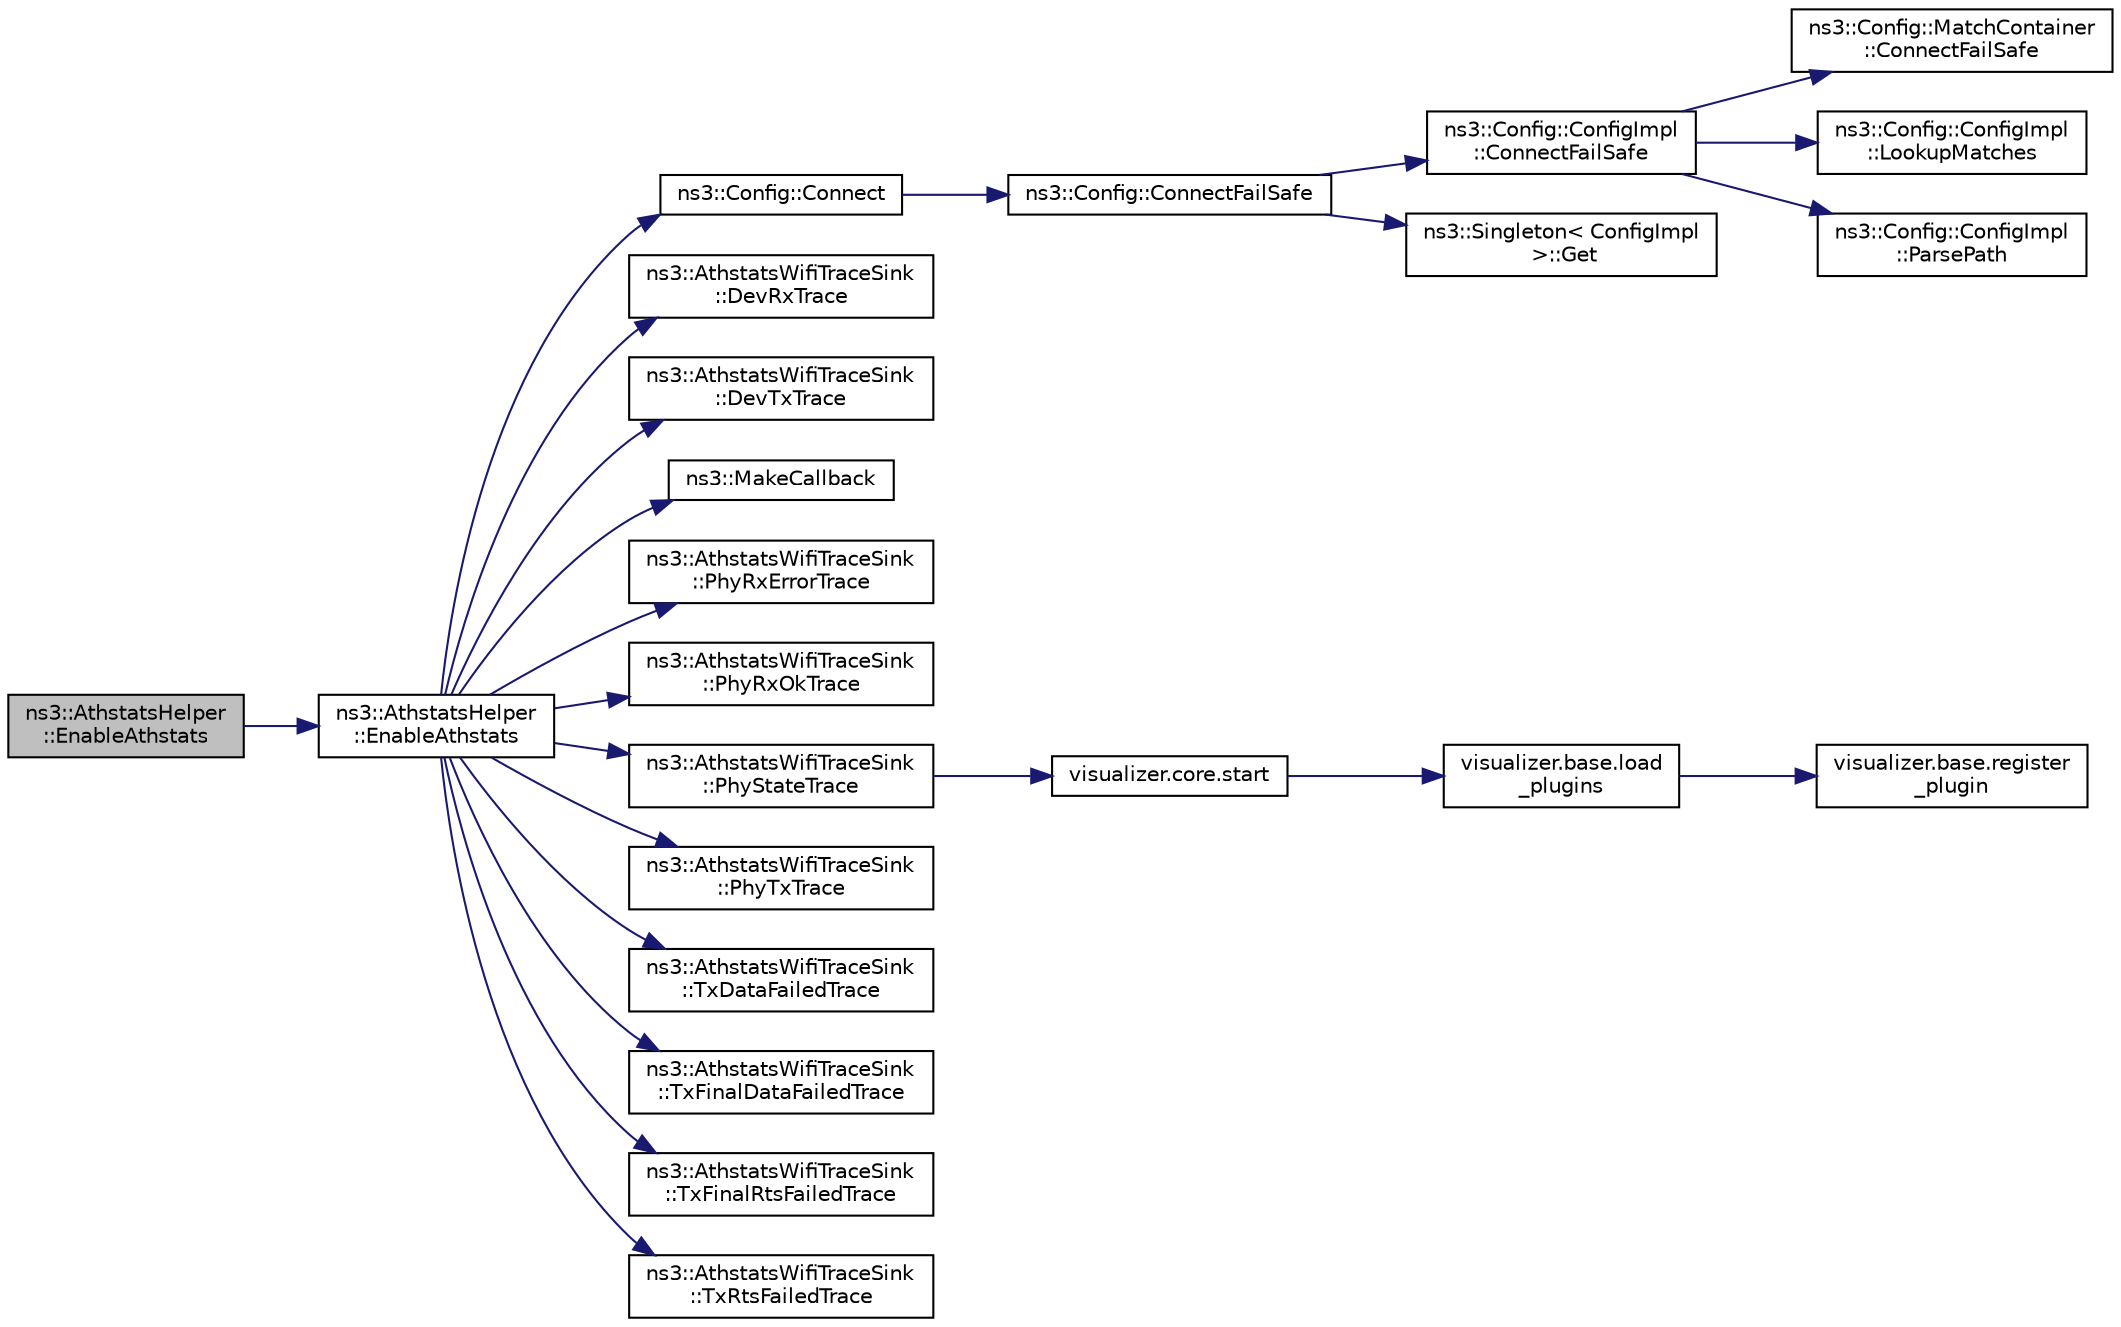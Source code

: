 digraph "ns3::AthstatsHelper::EnableAthstats"
{
 // LATEX_PDF_SIZE
  edge [fontname="Helvetica",fontsize="10",labelfontname="Helvetica",labelfontsize="10"];
  node [fontname="Helvetica",fontsize="10",shape=record];
  rankdir="LR";
  Node1 [label="ns3::AthstatsHelper\l::EnableAthstats",height=0.2,width=0.4,color="black", fillcolor="grey75", style="filled", fontcolor="black",tooltip="Enable athstats."];
  Node1 -> Node2 [color="midnightblue",fontsize="10",style="solid",fontname="Helvetica"];
  Node2 [label="ns3::AthstatsHelper\l::EnableAthstats",height=0.2,width=0.4,color="black", fillcolor="white", style="filled",URL="$classns3_1_1_athstats_helper.html#aa8fa3e8309af2f6a7293b3b1364a6f8f",tooltip="Enable athstats."];
  Node2 -> Node3 [color="midnightblue",fontsize="10",style="solid",fontname="Helvetica"];
  Node3 [label="ns3::Config::Connect",height=0.2,width=0.4,color="black", fillcolor="white", style="filled",URL="$group__config.html#ga4014f151241cd0939b6cb64409605736",tooltip=" "];
  Node3 -> Node4 [color="midnightblue",fontsize="10",style="solid",fontname="Helvetica"];
  Node4 [label="ns3::Config::ConnectFailSafe",height=0.2,width=0.4,color="black", fillcolor="white", style="filled",URL="$namespacens3_1_1_config.html#aad60d6903a15881b81e982ad5312114a",tooltip="This function will attempt to find all trace sources which match the input path and will then connect..."];
  Node4 -> Node5 [color="midnightblue",fontsize="10",style="solid",fontname="Helvetica"];
  Node5 [label="ns3::Config::ConfigImpl\l::ConnectFailSafe",height=0.2,width=0.4,color="black", fillcolor="white", style="filled",URL="$classns3_1_1_config_1_1_config_impl.html#a5761c70117341e4ea296917bc095e6c0",tooltip="This function will attempt to find all trace sources which match the input path and will then connect..."];
  Node5 -> Node6 [color="midnightblue",fontsize="10",style="solid",fontname="Helvetica"];
  Node6 [label="ns3::Config::MatchContainer\l::ConnectFailSafe",height=0.2,width=0.4,color="black", fillcolor="white", style="filled",URL="$classns3_1_1_config_1_1_match_container.html#a8f3c268d2e6a9daec975497d200ec324",tooltip="Connect the specified sink to all the objects stored in this container."];
  Node5 -> Node7 [color="midnightblue",fontsize="10",style="solid",fontname="Helvetica"];
  Node7 [label="ns3::Config::ConfigImpl\l::LookupMatches",height=0.2,width=0.4,color="black", fillcolor="white", style="filled",URL="$classns3_1_1_config_1_1_config_impl.html#aef8d461e235704cdeb8a85581ba249fb",tooltip=" "];
  Node5 -> Node8 [color="midnightblue",fontsize="10",style="solid",fontname="Helvetica"];
  Node8 [label="ns3::Config::ConfigImpl\l::ParsePath",height=0.2,width=0.4,color="black", fillcolor="white", style="filled",URL="$classns3_1_1_config_1_1_config_impl.html#ab482a563857309e0e70beba3af32be71",tooltip="Break a Config path into the leading path and the last leaf token."];
  Node4 -> Node9 [color="midnightblue",fontsize="10",style="solid",fontname="Helvetica"];
  Node9 [label="ns3::Singleton\< ConfigImpl\l \>::Get",height=0.2,width=0.4,color="black", fillcolor="white", style="filled",URL="$classns3_1_1_singleton.html#a80a2cd3c25a27ea72add7a9f7a141ffa",tooltip="Get a pointer to the singleton instance."];
  Node2 -> Node10 [color="midnightblue",fontsize="10",style="solid",fontname="Helvetica"];
  Node10 [label="ns3::AthstatsWifiTraceSink\l::DevRxTrace",height=0.2,width=0.4,color="black", fillcolor="white", style="filled",URL="$classns3_1_1_athstats_wifi_trace_sink.html#a3caa61a03112c38a690562a97eff88e0",tooltip="function to be called when the net device receives a packet"];
  Node2 -> Node11 [color="midnightblue",fontsize="10",style="solid",fontname="Helvetica"];
  Node11 [label="ns3::AthstatsWifiTraceSink\l::DevTxTrace",height=0.2,width=0.4,color="black", fillcolor="white", style="filled",URL="$classns3_1_1_athstats_wifi_trace_sink.html#a819944bc5c793fb4f8b0a50f9bcc9ad9",tooltip="function to be called when the net device transmits a packet"];
  Node2 -> Node12 [color="midnightblue",fontsize="10",style="solid",fontname="Helvetica"];
  Node12 [label="ns3::MakeCallback",height=0.2,width=0.4,color="black", fillcolor="white", style="filled",URL="$namespacens3.html#af1dde3c04374147fca0cfe3b0766d664",tooltip="Build Callbacks for class method members which take varying numbers of arguments and potentially retu..."];
  Node2 -> Node13 [color="midnightblue",fontsize="10",style="solid",fontname="Helvetica"];
  Node13 [label="ns3::AthstatsWifiTraceSink\l::PhyRxErrorTrace",height=0.2,width=0.4,color="black", fillcolor="white", style="filled",URL="$classns3_1_1_athstats_wifi_trace_sink.html#a6e65ff0ceae205118fc40867f18988e5",tooltip="Function to be called when a frame reception by the PHY layer of the considered device resulted in an..."];
  Node2 -> Node14 [color="midnightblue",fontsize="10",style="solid",fontname="Helvetica"];
  Node14 [label="ns3::AthstatsWifiTraceSink\l::PhyRxOkTrace",height=0.2,width=0.4,color="black", fillcolor="white", style="filled",URL="$classns3_1_1_athstats_wifi_trace_sink.html#a2bcee4c270902c401a4af1a63667499f",tooltip="Function to be called when the PHY layer of the considered device receives a frame."];
  Node2 -> Node15 [color="midnightblue",fontsize="10",style="solid",fontname="Helvetica"];
  Node15 [label="ns3::AthstatsWifiTraceSink\l::PhyStateTrace",height=0.2,width=0.4,color="black", fillcolor="white", style="filled",URL="$classns3_1_1_athstats_wifi_trace_sink.html#a6e5346f6b6a267ee276419c201297b39",tooltip="Function to be called when the PHY layer of the considered device changes state."];
  Node15 -> Node16 [color="midnightblue",fontsize="10",style="solid",fontname="Helvetica"];
  Node16 [label="visualizer.core.start",height=0.2,width=0.4,color="black", fillcolor="white", style="filled",URL="$namespacevisualizer_1_1core.html#a2a35e5d8a34af358b508dac8635754e0",tooltip=" "];
  Node16 -> Node17 [color="midnightblue",fontsize="10",style="solid",fontname="Helvetica"];
  Node17 [label="visualizer.base.load\l_plugins",height=0.2,width=0.4,color="black", fillcolor="white", style="filled",URL="$namespacevisualizer_1_1base.html#ad171497a5ff1afe0a73bedaebf35448f",tooltip=" "];
  Node17 -> Node18 [color="midnightblue",fontsize="10",style="solid",fontname="Helvetica"];
  Node18 [label="visualizer.base.register\l_plugin",height=0.2,width=0.4,color="black", fillcolor="white", style="filled",URL="$namespacevisualizer_1_1base.html#a6b0ffcff1e17ec4027496f50177e5b9e",tooltip=" "];
  Node2 -> Node19 [color="midnightblue",fontsize="10",style="solid",fontname="Helvetica"];
  Node19 [label="ns3::AthstatsWifiTraceSink\l::PhyTxTrace",height=0.2,width=0.4,color="black", fillcolor="white", style="filled",URL="$classns3_1_1_athstats_wifi_trace_sink.html#a84f788ebed6522f48a3b36ea173650c2",tooltip="Function to be called when a frame is being transmitted by the PHY layer of the considered device."];
  Node2 -> Node20 [color="midnightblue",fontsize="10",style="solid",fontname="Helvetica"];
  Node20 [label="ns3::AthstatsWifiTraceSink\l::TxDataFailedTrace",height=0.2,width=0.4,color="black", fillcolor="white", style="filled",URL="$classns3_1_1_athstats_wifi_trace_sink.html#abc308a4d8b65afc5775cf4001515909c",tooltip="Function to be called when a data frame transmission by the considered device has failed."];
  Node2 -> Node21 [color="midnightblue",fontsize="10",style="solid",fontname="Helvetica"];
  Node21 [label="ns3::AthstatsWifiTraceSink\l::TxFinalDataFailedTrace",height=0.2,width=0.4,color="black", fillcolor="white", style="filled",URL="$classns3_1_1_athstats_wifi_trace_sink.html#a29e9dddeb7bd821037a2ff8edeba1353",tooltip="Function to be called when the transmission of a data frame has exceeded the retry limit."];
  Node2 -> Node22 [color="midnightblue",fontsize="10",style="solid",fontname="Helvetica"];
  Node22 [label="ns3::AthstatsWifiTraceSink\l::TxFinalRtsFailedTrace",height=0.2,width=0.4,color="black", fillcolor="white", style="filled",URL="$classns3_1_1_athstats_wifi_trace_sink.html#a029bc1c199f7331467a57d3e304e0981",tooltip="Function to be called when the transmission of a RTS frame has exceeded the retry limit."];
  Node2 -> Node23 [color="midnightblue",fontsize="10",style="solid",fontname="Helvetica"];
  Node23 [label="ns3::AthstatsWifiTraceSink\l::TxRtsFailedTrace",height=0.2,width=0.4,color="black", fillcolor="white", style="filled",URL="$classns3_1_1_athstats_wifi_trace_sink.html#a676a029bed40984ff0e03b1ff60528a6",tooltip="Function to be called when a RTS frame transmission by the considered device has failed."];
}
